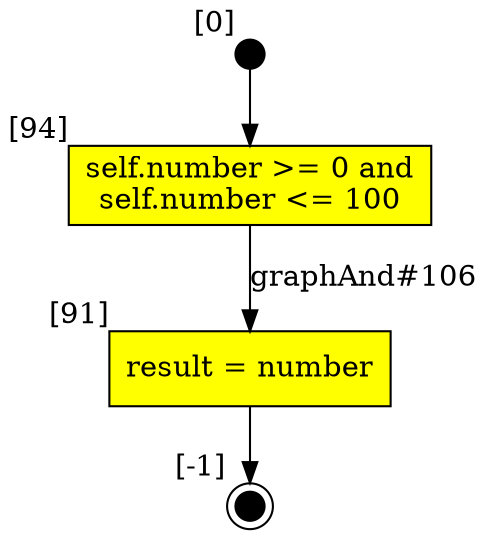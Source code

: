 digraph CLG {
  91 [shape="box", label="result = number", style=filled, fillcolor=yellow, xlabel="[91]"];
  92 [style=filled, fillcolor=black, shape="doublecircle", label="", fixedsize=true, width=.2, height=.2, xlabel="[-1]"];
  93 [style=filled, fillcolor=black, shape="circle", label="", fixedsize=true, width=.2, height=.2, xlabel="[0]"];
  94 [shape="box", label="self.number >= 0 and
self.number <= 100
", style=filled, fillcolor=yellow, xlabel="[94]"];
  91 -> 92;
  93 -> 94;
  94 -> 91[label="graphAnd#106"];
}
